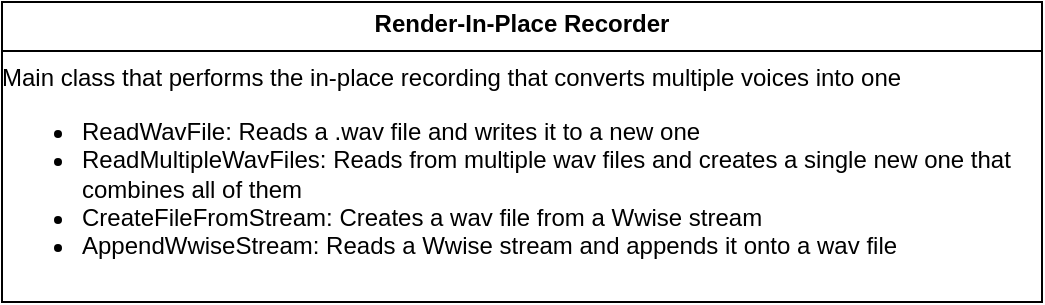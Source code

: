 <mxfile version="26.0.16">
  <diagram name="Page-1" id="DgGSnDjIdXW3tW_6QvY8">
    <mxGraphModel dx="880" dy="426" grid="1" gridSize="10" guides="1" tooltips="1" connect="1" arrows="1" fold="1" page="1" pageScale="1" pageWidth="850" pageHeight="1100" math="0" shadow="0">
      <root>
        <mxCell id="0" />
        <mxCell id="1" parent="0" />
        <mxCell id="utWBUcR4IzovKDKErFbJ-1" value="&lt;p style=&quot;margin:0px;margin-top:4px;text-align:center;&quot;&gt;&lt;b&gt;Render-In-Place Recorder&lt;/b&gt;&lt;/p&gt;&lt;hr size=&quot;1&quot; style=&quot;border-style:solid;&quot;&gt;Main class that performs the in-place recording that converts multiple voices into one&amp;nbsp;&lt;div style=&quot;height:2px;&quot;&gt;&lt;ul&gt;&lt;li&gt;&lt;span style=&quot;background-color: transparent; color: light-dark(rgb(0, 0, 0), rgb(255, 255, 255));&quot;&gt;ReadWavFile: Reads a .wav file and writes it to a new one&lt;/span&gt;&lt;br&gt;&lt;/li&gt;&lt;li&gt;ReadMultipleWavFiles: Reads from multiple wav files and creates a single new one that combines all of them&lt;/li&gt;&lt;li&gt;CreateFileFromStream: Creates a wav file from a Wwise stream&lt;/li&gt;&lt;li&gt;AppendWwiseStream: Reads a Wwise stream and appends it onto a wav file&lt;/li&gt;&lt;/ul&gt;&lt;/div&gt;" style="verticalAlign=top;align=left;overflow=fill;html=1;whiteSpace=wrap;" parent="1" vertex="1">
          <mxGeometry x="220" y="70" width="520" height="150" as="geometry" />
        </mxCell>
      </root>
    </mxGraphModel>
  </diagram>
</mxfile>
